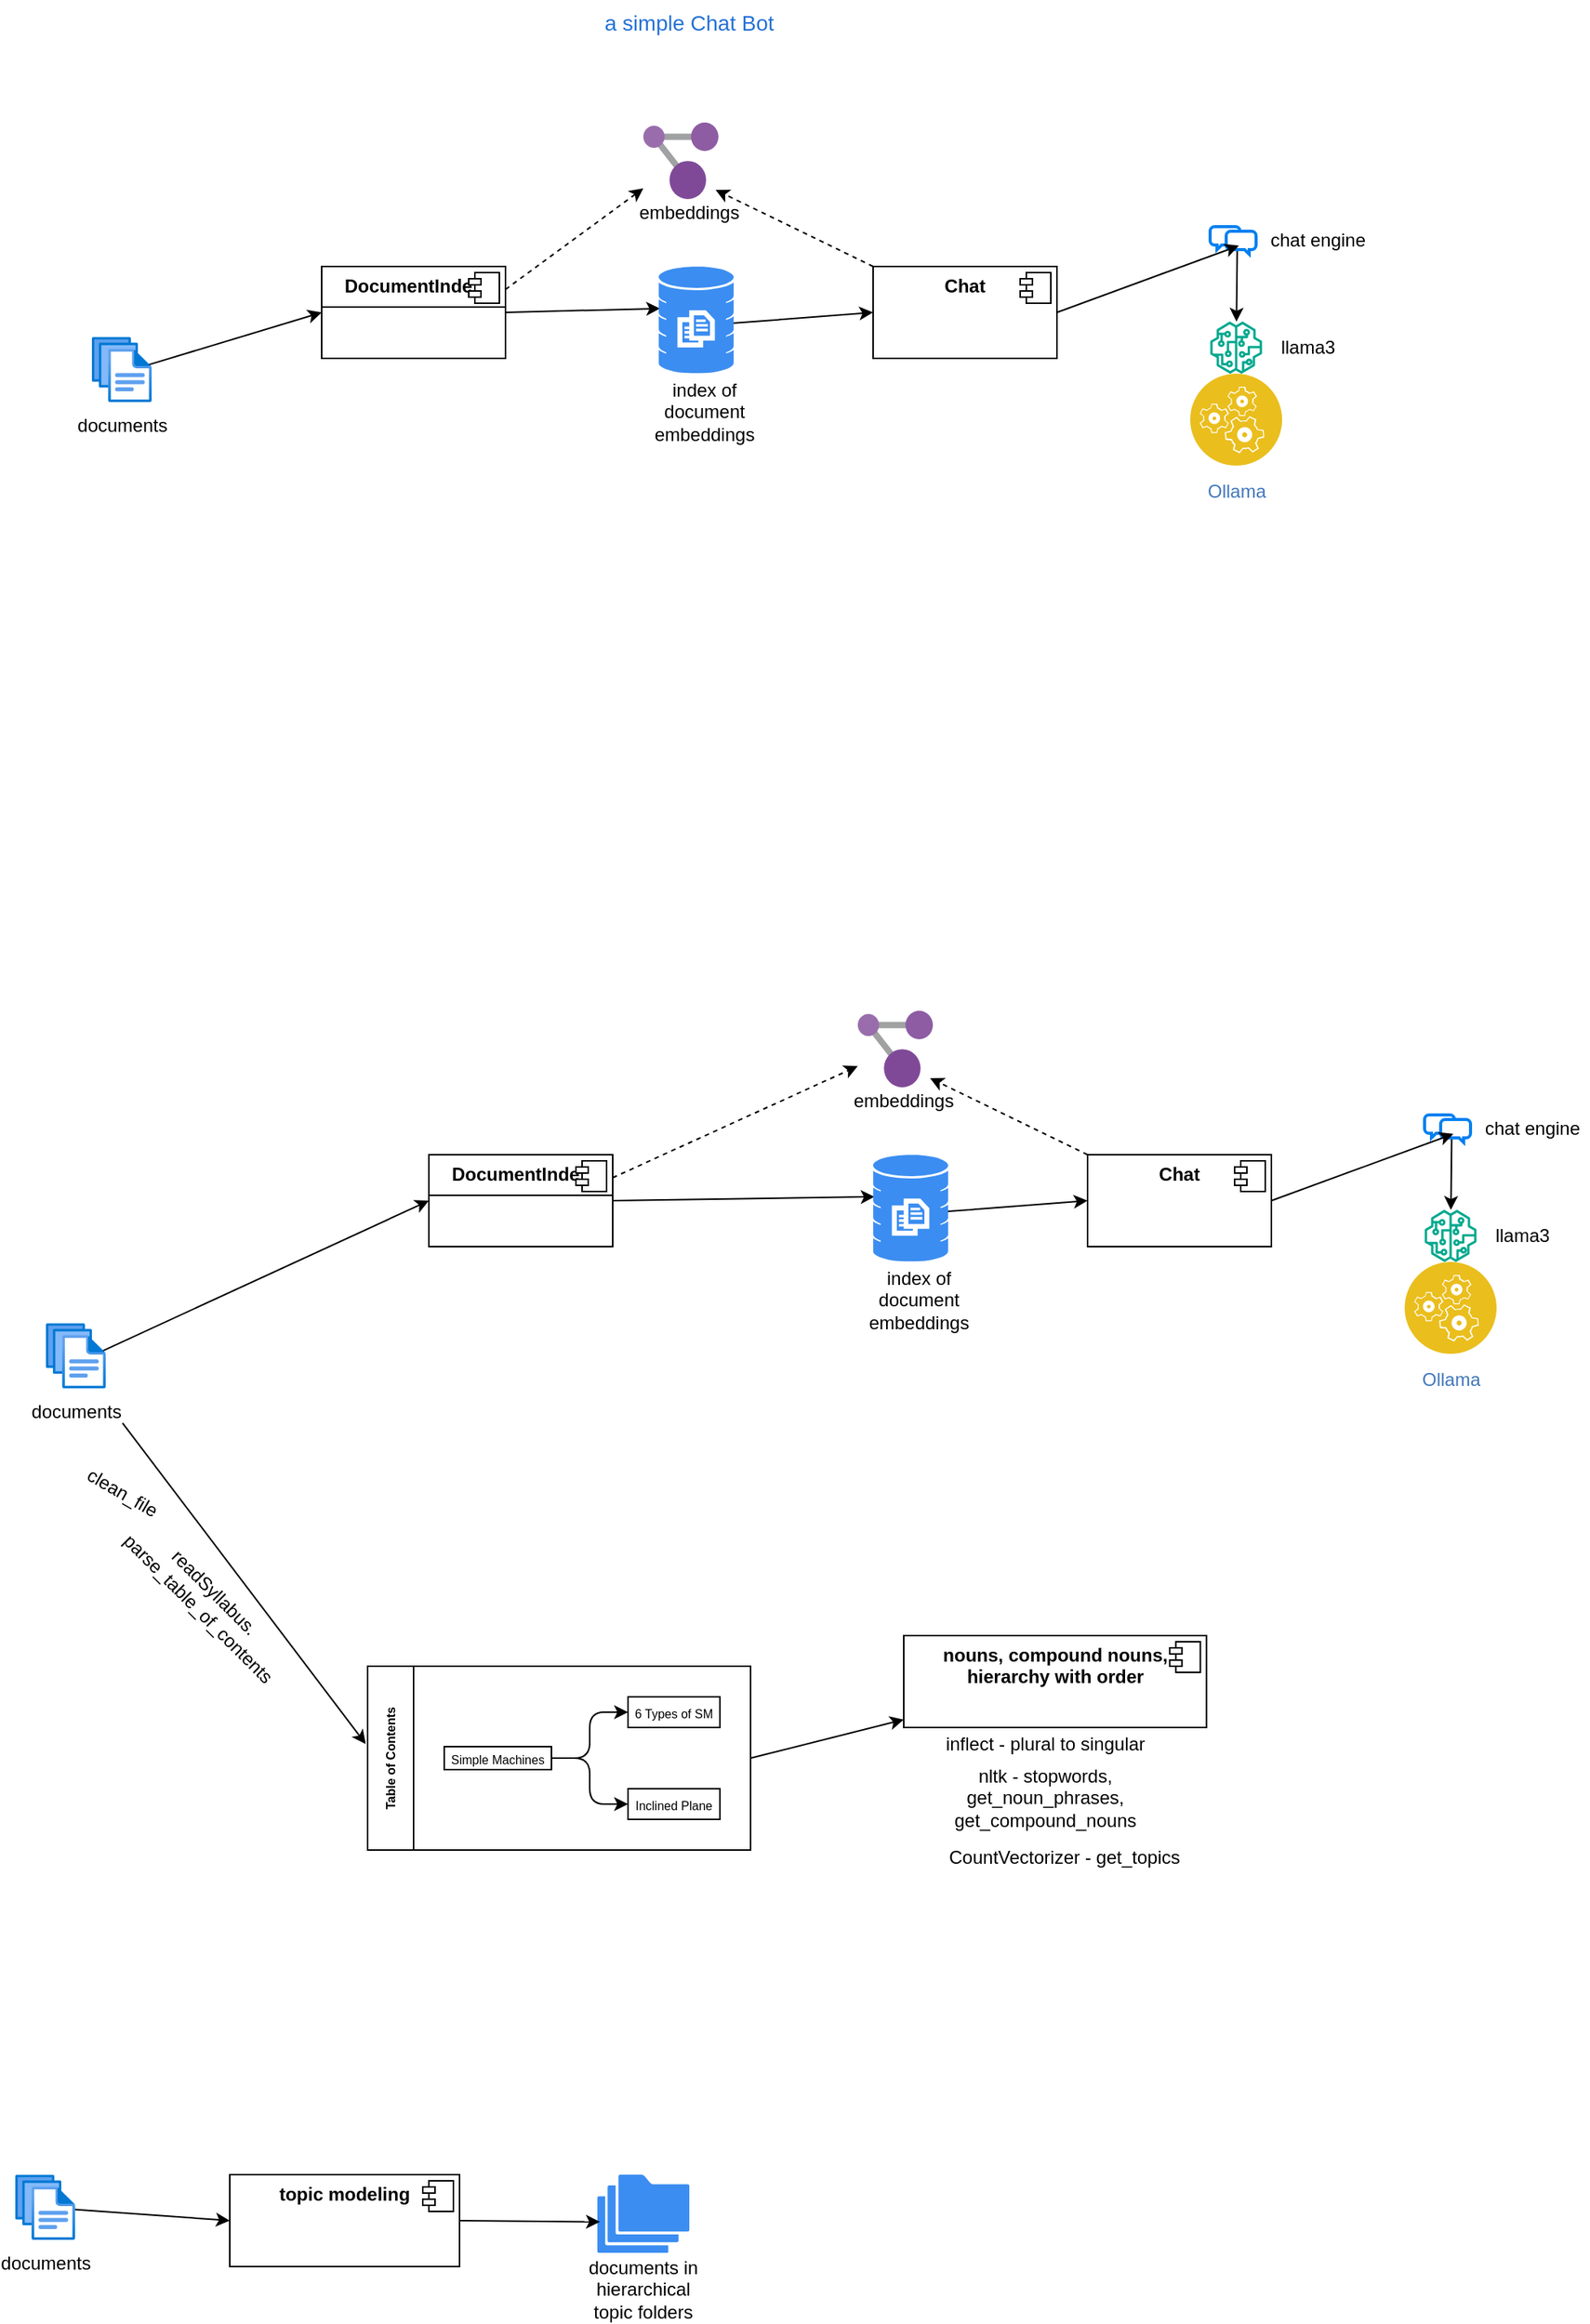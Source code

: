 <mxfile version="26.0.16">
  <diagram name="architecture" id="vfD3lr8TJ8JF09UrLSWe">
    <mxGraphModel dx="1434" dy="836" grid="1" gridSize="10" guides="1" tooltips="1" connect="1" arrows="1" fold="1" page="1" pageScale="1" pageWidth="1654" pageHeight="2336" math="0" shadow="0">
      <root>
        <mxCell id="0" />
        <mxCell id="1" parent="0" />
        <mxCell id="uKYGijWLlyskTUIZ84KK-27" value="" style="group" parent="1" vertex="1" connectable="0">
          <mxGeometry x="150" y="80" width="847" height="304" as="geometry" />
        </mxCell>
        <mxCell id="CMFroQrEn63EqGm07mEr-1" value="&lt;p style=&quot;margin:0px;margin-top:6px;text-align:center;&quot;&gt;&lt;b&gt;DocumentIndex&lt;/b&gt;&lt;/p&gt;&lt;hr size=&quot;1&quot; style=&quot;border-style:solid;&quot;&gt;&lt;p style=&quot;margin:0px;margin-left:8px;&quot;&gt;&lt;br&gt;&lt;/p&gt;" style="align=left;overflow=fill;html=1;dropTarget=0;whiteSpace=wrap;" parent="uKYGijWLlyskTUIZ84KK-27" vertex="1">
          <mxGeometry x="160" y="174" width="120" height="60" as="geometry" />
        </mxCell>
        <mxCell id="CMFroQrEn63EqGm07mEr-2" value="" style="shape=component;jettyWidth=8;jettyHeight=4;" parent="CMFroQrEn63EqGm07mEr-1" vertex="1">
          <mxGeometry x="1" width="20" height="20" relative="1" as="geometry">
            <mxPoint x="-24" y="4" as="offset" />
          </mxGeometry>
        </mxCell>
        <mxCell id="CMFroQrEn63EqGm07mEr-6" value="" style="endArrow=classic;html=1;rounded=0;entryX=0;entryY=0.5;entryDx=0;entryDy=0;exitX=0.938;exitY=0.429;exitDx=0;exitDy=0;exitPerimeter=0;" parent="uKYGijWLlyskTUIZ84KK-27" source="CMFroQrEn63EqGm07mEr-3" target="CMFroQrEn63EqGm07mEr-1" edge="1">
          <mxGeometry width="50" height="50" relative="1" as="geometry">
            <mxPoint y="260" as="sourcePoint" />
            <mxPoint x="50" y="210" as="targetPoint" />
          </mxGeometry>
        </mxCell>
        <mxCell id="CMFroQrEn63EqGm07mEr-7" value="" style="endArrow=classic;html=1;rounded=0;exitX=1;exitY=0.5;exitDx=0;exitDy=0;entryX=0.02;entryY=0.392;entryDx=0;entryDy=0;entryPerimeter=0;" parent="uKYGijWLlyskTUIZ84KK-27" source="CMFroQrEn63EqGm07mEr-1" target="CMFroQrEn63EqGm07mEr-4" edge="1">
          <mxGeometry width="50" height="50" relative="1" as="geometry">
            <mxPoint x="300" y="270" as="sourcePoint" />
            <mxPoint x="350" y="220" as="targetPoint" />
          </mxGeometry>
        </mxCell>
        <mxCell id="uKYGijWLlyskTUIZ84KK-5" value="" style="endArrow=classic;html=1;rounded=0;exitX=1;exitY=0.25;exitDx=0;exitDy=0;dashed=1;" parent="uKYGijWLlyskTUIZ84KK-27" source="CMFroQrEn63EqGm07mEr-1" target="uKYGijWLlyskTUIZ84KK-3" edge="1">
          <mxGeometry width="50" height="50" relative="1" as="geometry">
            <mxPoint x="320" y="70.004" as="sourcePoint" />
            <mxPoint x="230" y="136.03" as="targetPoint" />
          </mxGeometry>
        </mxCell>
        <mxCell id="uKYGijWLlyskTUIZ84KK-9" value="" style="endArrow=classic;html=1;rounded=0;entryX=0;entryY=0.5;entryDx=0;entryDy=0;exitX=0.955;exitY=0.531;exitDx=0;exitDy=0;exitPerimeter=0;" parent="uKYGijWLlyskTUIZ84KK-27" source="CMFroQrEn63EqGm07mEr-4" target="uKYGijWLlyskTUIZ84KK-22" edge="1">
          <mxGeometry width="50" height="50" relative="1" as="geometry">
            <mxPoint x="490" y="280" as="sourcePoint" />
            <mxPoint x="470" y="150" as="targetPoint" />
          </mxGeometry>
        </mxCell>
        <mxCell id="uKYGijWLlyskTUIZ84KK-12" value="" style="endArrow=classic;html=1;rounded=0;exitX=0.593;exitY=0.467;exitDx=0;exitDy=0;exitPerimeter=0;" parent="uKYGijWLlyskTUIZ84KK-27" source="uKYGijWLlyskTUIZ84KK-10" target="uKYGijWLlyskTUIZ84KK-7" edge="1">
          <mxGeometry width="50" height="50" relative="1" as="geometry">
            <mxPoint x="487" y="270" as="sourcePoint" />
            <mxPoint x="537" y="220" as="targetPoint" />
          </mxGeometry>
        </mxCell>
        <mxCell id="uKYGijWLlyskTUIZ84KK-15" value="" style="group" parent="uKYGijWLlyskTUIZ84KK-27" vertex="1" connectable="0">
          <mxGeometry x="727" y="210" width="107" height="94" as="geometry" />
        </mxCell>
        <mxCell id="uKYGijWLlyskTUIZ84KK-6" value="Ollama" style="image;aspect=fixed;perimeter=ellipsePerimeter;html=1;align=center;shadow=0;dashed=0;fontColor=#4277BB;labelBackgroundColor=default;fontSize=12;spacingTop=3;image=img/lib/ibm/applications/runtime_services.svg;" parent="uKYGijWLlyskTUIZ84KK-15" vertex="1">
          <mxGeometry y="34" width="60" height="60" as="geometry" />
        </mxCell>
        <mxCell id="uKYGijWLlyskTUIZ84KK-7" value="" style="sketch=0;outlineConnect=0;fontColor=#232F3E;gradientColor=none;fillColor=#01A88D;strokeColor=none;dashed=0;verticalLabelPosition=bottom;verticalAlign=top;align=center;html=1;fontSize=12;fontStyle=0;aspect=fixed;pointerEvents=1;shape=mxgraph.aws4.sagemaker_model;" parent="uKYGijWLlyskTUIZ84KK-15" vertex="1">
          <mxGeometry x="13" width="34" height="34" as="geometry" />
        </mxCell>
        <mxCell id="uKYGijWLlyskTUIZ84KK-8" value="llama3" style="text;html=1;align=center;verticalAlign=middle;whiteSpace=wrap;rounded=0;" parent="uKYGijWLlyskTUIZ84KK-15" vertex="1">
          <mxGeometry x="47" y="2" width="60" height="30" as="geometry" />
        </mxCell>
        <mxCell id="uKYGijWLlyskTUIZ84KK-16" value="" style="group" parent="uKYGijWLlyskTUIZ84KK-27" vertex="1" connectable="0">
          <mxGeometry x="740" y="142" width="107" height="30" as="geometry" />
        </mxCell>
        <mxCell id="uKYGijWLlyskTUIZ84KK-10" value="" style="html=1;verticalLabelPosition=bottom;align=center;labelBackgroundColor=#ffffff;verticalAlign=top;strokeWidth=2;strokeColor=#0080F0;shadow=0;dashed=0;shape=mxgraph.ios7.icons.chat;" parent="uKYGijWLlyskTUIZ84KK-16" vertex="1">
          <mxGeometry y="6" width="30" height="18" as="geometry" />
        </mxCell>
        <mxCell id="uKYGijWLlyskTUIZ84KK-11" value="chat engine" style="text;html=1;align=center;verticalAlign=middle;whiteSpace=wrap;rounded=0;" parent="uKYGijWLlyskTUIZ84KK-16" vertex="1">
          <mxGeometry x="34" width="73" height="30" as="geometry" />
        </mxCell>
        <mxCell id="uKYGijWLlyskTUIZ84KK-17" value="" style="group" parent="uKYGijWLlyskTUIZ84KK-27" vertex="1" connectable="0">
          <mxGeometry x="370" y="80" width="60" height="74" as="geometry" />
        </mxCell>
        <mxCell id="uKYGijWLlyskTUIZ84KK-3" value="" style="image;sketch=0;aspect=fixed;html=1;points=[];align=center;fontSize=12;image=img/lib/mscae/Resource_Graph_Explorer.svg;" parent="uKYGijWLlyskTUIZ84KK-17" vertex="1">
          <mxGeometry width="49" height="50" as="geometry" />
        </mxCell>
        <mxCell id="uKYGijWLlyskTUIZ84KK-4" value="embeddings" style="text;html=1;align=center;verticalAlign=middle;whiteSpace=wrap;rounded=0;" parent="uKYGijWLlyskTUIZ84KK-17" vertex="1">
          <mxGeometry y="44" width="60" height="30" as="geometry" />
        </mxCell>
        <mxCell id="uKYGijWLlyskTUIZ84KK-18" value="" style="group" parent="uKYGijWLlyskTUIZ84KK-27" vertex="1" connectable="0">
          <mxGeometry y="220" width="60" height="72.66" as="geometry" />
        </mxCell>
        <mxCell id="CMFroQrEn63EqGm07mEr-3" value="" style="image;aspect=fixed;html=1;points=[];align=center;fontSize=12;image=img/lib/azure2/general/Files.svg;" parent="uKYGijWLlyskTUIZ84KK-18" vertex="1">
          <mxGeometry x="10" width="39" height="42.66" as="geometry" />
        </mxCell>
        <mxCell id="uKYGijWLlyskTUIZ84KK-2" value="documents" style="text;html=1;align=center;verticalAlign=middle;whiteSpace=wrap;rounded=0;" parent="uKYGijWLlyskTUIZ84KK-18" vertex="1">
          <mxGeometry y="42.66" width="60" height="30" as="geometry" />
        </mxCell>
        <mxCell id="uKYGijWLlyskTUIZ84KK-19" value="" style="group" parent="uKYGijWLlyskTUIZ84KK-27" vertex="1" connectable="0">
          <mxGeometry x="380" y="174" width="60" height="110" as="geometry" />
        </mxCell>
        <mxCell id="CMFroQrEn63EqGm07mEr-4" value="" style="sketch=0;html=1;aspect=fixed;strokeColor=none;shadow=0;fillColor=#3B8DF1;verticalAlign=top;labelPosition=center;verticalLabelPosition=bottom;shape=mxgraph.gcp2.database_3" parent="uKYGijWLlyskTUIZ84KK-19" vertex="1">
          <mxGeometry width="49" height="70" as="geometry" />
        </mxCell>
        <mxCell id="uKYGijWLlyskTUIZ84KK-1" value="index of document embeddings" style="text;html=1;align=center;verticalAlign=middle;whiteSpace=wrap;rounded=0;" parent="uKYGijWLlyskTUIZ84KK-19" vertex="1">
          <mxGeometry y="80" width="60" height="30" as="geometry" />
        </mxCell>
        <mxCell id="uKYGijWLlyskTUIZ84KK-21" value="&lt;font style=&quot;color: light-dark(rgb(36, 113, 214), rgb(237, 237, 237)); font-size: 14px;&quot;&gt;a simple Chat Bot&lt;/font&gt;" style="text;html=1;align=center;verticalAlign=middle;whiteSpace=wrap;rounded=0;" parent="uKYGijWLlyskTUIZ84KK-27" vertex="1">
          <mxGeometry x="335" width="130" height="30" as="geometry" />
        </mxCell>
        <mxCell id="uKYGijWLlyskTUIZ84KK-22" value="&lt;p style=&quot;margin:0px;margin-top:6px;text-align:center;&quot;&gt;&lt;b&gt;Chat&lt;/b&gt;&lt;/p&gt;" style="align=left;overflow=fill;html=1;dropTarget=0;whiteSpace=wrap;" parent="uKYGijWLlyskTUIZ84KK-27" vertex="1">
          <mxGeometry x="520" y="174" width="120" height="60" as="geometry" />
        </mxCell>
        <mxCell id="uKYGijWLlyskTUIZ84KK-23" value="" style="shape=component;jettyWidth=8;jettyHeight=4;" parent="uKYGijWLlyskTUIZ84KK-22" vertex="1">
          <mxGeometry x="1" width="20" height="20" relative="1" as="geometry">
            <mxPoint x="-24" y="4" as="offset" />
          </mxGeometry>
        </mxCell>
        <mxCell id="uKYGijWLlyskTUIZ84KK-24" value="" style="endArrow=classic;html=1;rounded=0;exitX=1;exitY=0.5;exitDx=0;exitDy=0;entryX=0.627;entryY=0.689;entryDx=0;entryDy=0;entryPerimeter=0;" parent="uKYGijWLlyskTUIZ84KK-27" source="uKYGijWLlyskTUIZ84KK-22" target="uKYGijWLlyskTUIZ84KK-10" edge="1">
          <mxGeometry width="50" height="50" relative="1" as="geometry">
            <mxPoint x="450" y="250" as="sourcePoint" />
            <mxPoint x="500" y="200" as="targetPoint" />
          </mxGeometry>
        </mxCell>
        <mxCell id="uKYGijWLlyskTUIZ84KK-26" value="" style="endArrow=classic;html=1;rounded=0;exitX=0;exitY=0;exitDx=0;exitDy=0;entryX=0.963;entryY=0.88;entryDx=0;entryDy=0;entryPerimeter=0;dashed=1;" parent="uKYGijWLlyskTUIZ84KK-27" source="uKYGijWLlyskTUIZ84KK-22" target="uKYGijWLlyskTUIZ84KK-3" edge="1">
          <mxGeometry width="50" height="50" relative="1" as="geometry">
            <mxPoint x="420" y="280" as="sourcePoint" />
            <mxPoint x="470" y="230" as="targetPoint" />
          </mxGeometry>
        </mxCell>
        <mxCell id="uKYGijWLlyskTUIZ84KK-29" value="&lt;p style=&quot;margin:0px;margin-top:6px;text-align:center;&quot;&gt;&lt;b&gt;DocumentIndex&lt;/b&gt;&lt;/p&gt;&lt;hr size=&quot;1&quot; style=&quot;border-style:solid;&quot;&gt;&lt;p style=&quot;margin:0px;margin-left:8px;&quot;&gt;&lt;br&gt;&lt;/p&gt;" style="align=left;overflow=fill;html=1;dropTarget=0;whiteSpace=wrap;" parent="1" vertex="1">
          <mxGeometry x="380" y="834" width="120" height="60" as="geometry" />
        </mxCell>
        <mxCell id="uKYGijWLlyskTUIZ84KK-30" value="" style="shape=component;jettyWidth=8;jettyHeight=4;" parent="uKYGijWLlyskTUIZ84KK-29" vertex="1">
          <mxGeometry x="1" width="20" height="20" relative="1" as="geometry">
            <mxPoint x="-24" y="4" as="offset" />
          </mxGeometry>
        </mxCell>
        <mxCell id="uKYGijWLlyskTUIZ84KK-31" value="" style="endArrow=classic;html=1;rounded=0;entryX=0;entryY=0.5;entryDx=0;entryDy=0;exitX=0.938;exitY=0.429;exitDx=0;exitDy=0;exitPerimeter=0;" parent="1" source="uKYGijWLlyskTUIZ84KK-47" target="uKYGijWLlyskTUIZ84KK-29" edge="1">
          <mxGeometry width="50" height="50" relative="1" as="geometry">
            <mxPoint x="290" y="920" as="sourcePoint" />
            <mxPoint x="340" y="870" as="targetPoint" />
          </mxGeometry>
        </mxCell>
        <mxCell id="uKYGijWLlyskTUIZ84KK-32" value="" style="endArrow=classic;html=1;rounded=0;exitX=1;exitY=0.5;exitDx=0;exitDy=0;entryX=0.02;entryY=0.392;entryDx=0;entryDy=0;entryPerimeter=0;" parent="1" source="uKYGijWLlyskTUIZ84KK-29" target="uKYGijWLlyskTUIZ84KK-50" edge="1">
          <mxGeometry width="50" height="50" relative="1" as="geometry">
            <mxPoint x="590" y="930" as="sourcePoint" />
            <mxPoint x="640" y="880" as="targetPoint" />
          </mxGeometry>
        </mxCell>
        <mxCell id="uKYGijWLlyskTUIZ84KK-33" value="" style="endArrow=classic;html=1;rounded=0;exitX=1;exitY=0.25;exitDx=0;exitDy=0;dashed=1;" parent="1" source="uKYGijWLlyskTUIZ84KK-29" target="uKYGijWLlyskTUIZ84KK-44" edge="1">
          <mxGeometry width="50" height="50" relative="1" as="geometry">
            <mxPoint x="610" y="730.004" as="sourcePoint" />
            <mxPoint x="520" y="796.03" as="targetPoint" />
          </mxGeometry>
        </mxCell>
        <mxCell id="uKYGijWLlyskTUIZ84KK-34" value="" style="endArrow=classic;html=1;rounded=0;entryX=0;entryY=0.5;entryDx=0;entryDy=0;exitX=0.955;exitY=0.531;exitDx=0;exitDy=0;exitPerimeter=0;" parent="1" source="uKYGijWLlyskTUIZ84KK-50" target="uKYGijWLlyskTUIZ84KK-53" edge="1">
          <mxGeometry width="50" height="50" relative="1" as="geometry">
            <mxPoint x="780" y="940" as="sourcePoint" />
            <mxPoint x="760" y="810" as="targetPoint" />
          </mxGeometry>
        </mxCell>
        <mxCell id="uKYGijWLlyskTUIZ84KK-35" value="" style="endArrow=classic;html=1;rounded=0;exitX=0.593;exitY=0.467;exitDx=0;exitDy=0;exitPerimeter=0;" parent="1" source="uKYGijWLlyskTUIZ84KK-41" target="uKYGijWLlyskTUIZ84KK-38" edge="1">
          <mxGeometry width="50" height="50" relative="1" as="geometry">
            <mxPoint x="777" y="930" as="sourcePoint" />
            <mxPoint x="827" y="880" as="targetPoint" />
          </mxGeometry>
        </mxCell>
        <mxCell id="uKYGijWLlyskTUIZ84KK-36" value="" style="group" parent="1" vertex="1" connectable="0">
          <mxGeometry x="1017" y="870" width="107" height="94" as="geometry" />
        </mxCell>
        <mxCell id="uKYGijWLlyskTUIZ84KK-37" value="Ollama" style="image;aspect=fixed;perimeter=ellipsePerimeter;html=1;align=center;shadow=0;dashed=0;fontColor=#4277BB;labelBackgroundColor=default;fontSize=12;spacingTop=3;image=img/lib/ibm/applications/runtime_services.svg;" parent="uKYGijWLlyskTUIZ84KK-36" vertex="1">
          <mxGeometry y="34" width="60" height="60" as="geometry" />
        </mxCell>
        <mxCell id="uKYGijWLlyskTUIZ84KK-38" value="" style="sketch=0;outlineConnect=0;fontColor=#232F3E;gradientColor=none;fillColor=#01A88D;strokeColor=none;dashed=0;verticalLabelPosition=bottom;verticalAlign=top;align=center;html=1;fontSize=12;fontStyle=0;aspect=fixed;pointerEvents=1;shape=mxgraph.aws4.sagemaker_model;" parent="uKYGijWLlyskTUIZ84KK-36" vertex="1">
          <mxGeometry x="13" width="34" height="34" as="geometry" />
        </mxCell>
        <mxCell id="uKYGijWLlyskTUIZ84KK-39" value="llama3" style="text;html=1;align=center;verticalAlign=middle;whiteSpace=wrap;rounded=0;" parent="uKYGijWLlyskTUIZ84KK-36" vertex="1">
          <mxGeometry x="47" y="2" width="60" height="30" as="geometry" />
        </mxCell>
        <mxCell id="uKYGijWLlyskTUIZ84KK-40" value="" style="group" parent="1" vertex="1" connectable="0">
          <mxGeometry x="1030" y="802" width="107" height="30" as="geometry" />
        </mxCell>
        <mxCell id="uKYGijWLlyskTUIZ84KK-41" value="" style="html=1;verticalLabelPosition=bottom;align=center;labelBackgroundColor=#ffffff;verticalAlign=top;strokeWidth=2;strokeColor=#0080F0;shadow=0;dashed=0;shape=mxgraph.ios7.icons.chat;" parent="uKYGijWLlyskTUIZ84KK-40" vertex="1">
          <mxGeometry y="6" width="30" height="18" as="geometry" />
        </mxCell>
        <mxCell id="uKYGijWLlyskTUIZ84KK-42" value="chat engine" style="text;html=1;align=center;verticalAlign=middle;whiteSpace=wrap;rounded=0;" parent="uKYGijWLlyskTUIZ84KK-40" vertex="1">
          <mxGeometry x="34" width="73" height="30" as="geometry" />
        </mxCell>
        <mxCell id="uKYGijWLlyskTUIZ84KK-43" value="" style="group" parent="1" vertex="1" connectable="0">
          <mxGeometry x="660" y="740" width="60" height="74" as="geometry" />
        </mxCell>
        <mxCell id="uKYGijWLlyskTUIZ84KK-44" value="" style="image;sketch=0;aspect=fixed;html=1;points=[];align=center;fontSize=12;image=img/lib/mscae/Resource_Graph_Explorer.svg;" parent="uKYGijWLlyskTUIZ84KK-43" vertex="1">
          <mxGeometry width="49" height="50" as="geometry" />
        </mxCell>
        <mxCell id="uKYGijWLlyskTUIZ84KK-45" value="embeddings" style="text;html=1;align=center;verticalAlign=middle;whiteSpace=wrap;rounded=0;" parent="uKYGijWLlyskTUIZ84KK-43" vertex="1">
          <mxGeometry y="44" width="60" height="30" as="geometry" />
        </mxCell>
        <mxCell id="uKYGijWLlyskTUIZ84KK-46" value="" style="group" parent="1" vertex="1" connectable="0">
          <mxGeometry x="120" y="944" width="60" height="72.66" as="geometry" />
        </mxCell>
        <mxCell id="uKYGijWLlyskTUIZ84KK-47" value="" style="image;aspect=fixed;html=1;points=[];align=center;fontSize=12;image=img/lib/azure2/general/Files.svg;" parent="uKYGijWLlyskTUIZ84KK-46" vertex="1">
          <mxGeometry x="10" width="39" height="42.66" as="geometry" />
        </mxCell>
        <mxCell id="uKYGijWLlyskTUIZ84KK-48" value="documents" style="text;html=1;align=center;verticalAlign=middle;whiteSpace=wrap;rounded=0;" parent="uKYGijWLlyskTUIZ84KK-46" vertex="1">
          <mxGeometry y="42.66" width="60" height="30" as="geometry" />
        </mxCell>
        <mxCell id="uKYGijWLlyskTUIZ84KK-49" value="" style="group" parent="1" vertex="1" connectable="0">
          <mxGeometry x="670" y="834" width="60" height="110" as="geometry" />
        </mxCell>
        <mxCell id="uKYGijWLlyskTUIZ84KK-50" value="" style="sketch=0;html=1;aspect=fixed;strokeColor=none;shadow=0;fillColor=#3B8DF1;verticalAlign=top;labelPosition=center;verticalLabelPosition=bottom;shape=mxgraph.gcp2.database_3" parent="uKYGijWLlyskTUIZ84KK-49" vertex="1">
          <mxGeometry width="49" height="70" as="geometry" />
        </mxCell>
        <mxCell id="uKYGijWLlyskTUIZ84KK-51" value="index of document embeddings" style="text;html=1;align=center;verticalAlign=middle;whiteSpace=wrap;rounded=0;" parent="uKYGijWLlyskTUIZ84KK-49" vertex="1">
          <mxGeometry y="80" width="60" height="30" as="geometry" />
        </mxCell>
        <mxCell id="uKYGijWLlyskTUIZ84KK-53" value="&lt;p style=&quot;margin:0px;margin-top:6px;text-align:center;&quot;&gt;&lt;b&gt;Chat&lt;/b&gt;&lt;/p&gt;" style="align=left;overflow=fill;html=1;dropTarget=0;whiteSpace=wrap;" parent="1" vertex="1">
          <mxGeometry x="810" y="834" width="120" height="60" as="geometry" />
        </mxCell>
        <mxCell id="uKYGijWLlyskTUIZ84KK-54" value="" style="shape=component;jettyWidth=8;jettyHeight=4;" parent="uKYGijWLlyskTUIZ84KK-53" vertex="1">
          <mxGeometry x="1" width="20" height="20" relative="1" as="geometry">
            <mxPoint x="-24" y="4" as="offset" />
          </mxGeometry>
        </mxCell>
        <mxCell id="uKYGijWLlyskTUIZ84KK-55" value="" style="endArrow=classic;html=1;rounded=0;exitX=1;exitY=0.5;exitDx=0;exitDy=0;entryX=0.627;entryY=0.689;entryDx=0;entryDy=0;entryPerimeter=0;" parent="1" source="uKYGijWLlyskTUIZ84KK-53" target="uKYGijWLlyskTUIZ84KK-41" edge="1">
          <mxGeometry width="50" height="50" relative="1" as="geometry">
            <mxPoint x="740" y="910" as="sourcePoint" />
            <mxPoint x="790" y="860" as="targetPoint" />
          </mxGeometry>
        </mxCell>
        <mxCell id="uKYGijWLlyskTUIZ84KK-56" value="" style="endArrow=classic;html=1;rounded=0;exitX=0;exitY=0;exitDx=0;exitDy=0;entryX=0.963;entryY=0.88;entryDx=0;entryDy=0;entryPerimeter=0;dashed=1;" parent="1" source="uKYGijWLlyskTUIZ84KK-53" target="uKYGijWLlyskTUIZ84KK-44" edge="1">
          <mxGeometry width="50" height="50" relative="1" as="geometry">
            <mxPoint x="710" y="940" as="sourcePoint" />
            <mxPoint x="760" y="890" as="targetPoint" />
          </mxGeometry>
        </mxCell>
        <mxCell id="uKYGijWLlyskTUIZ84KK-66" value="Table of Contents" style="swimlane;startSize=30;horizontal=0;childLayout=treeLayout;horizontalTree=1;sortEdges=1;resizable=0;containerType=tree;fontSize=8;" parent="1" vertex="1">
          <mxGeometry x="340" y="1168" width="250" height="120" as="geometry" />
        </mxCell>
        <mxCell id="uKYGijWLlyskTUIZ84KK-67" value="&lt;font style=&quot;font-size: 8px;&quot;&gt;Simple Machines&lt;/font&gt;" style="whiteSpace=wrap;html=1;" parent="uKYGijWLlyskTUIZ84KK-66" vertex="1">
          <mxGeometry x="50" y="52.5" width="70" height="15" as="geometry" />
        </mxCell>
        <mxCell id="uKYGijWLlyskTUIZ84KK-68" value="&lt;font style=&quot;font-size: 8px;&quot;&gt;6 Types of SM&lt;/font&gt;" style="whiteSpace=wrap;html=1;" parent="uKYGijWLlyskTUIZ84KK-66" vertex="1">
          <mxGeometry x="170" y="20" width="60" height="20" as="geometry" />
        </mxCell>
        <mxCell id="uKYGijWLlyskTUIZ84KK-69" value="" style="edgeStyle=elbowEdgeStyle;elbow=horizontal;html=1;rounded=1;curved=0;sourcePerimeterSpacing=0;targetPerimeterSpacing=0;startSize=6;endSize=6;" parent="uKYGijWLlyskTUIZ84KK-66" source="uKYGijWLlyskTUIZ84KK-67" target="uKYGijWLlyskTUIZ84KK-68" edge="1">
          <mxGeometry relative="1" as="geometry" />
        </mxCell>
        <mxCell id="uKYGijWLlyskTUIZ84KK-70" value="&lt;font style=&quot;font-size: 8px;&quot;&gt;Inclined Plane&lt;/font&gt;" style="whiteSpace=wrap;html=1;" parent="uKYGijWLlyskTUIZ84KK-66" vertex="1">
          <mxGeometry x="170" y="80" width="60" height="20" as="geometry" />
        </mxCell>
        <mxCell id="uKYGijWLlyskTUIZ84KK-71" value="" style="edgeStyle=elbowEdgeStyle;elbow=horizontal;html=1;rounded=1;curved=0;sourcePerimeterSpacing=0;targetPerimeterSpacing=0;startSize=6;endSize=6;" parent="uKYGijWLlyskTUIZ84KK-66" source="uKYGijWLlyskTUIZ84KK-67" target="uKYGijWLlyskTUIZ84KK-70" edge="1">
          <mxGeometry relative="1" as="geometry" />
        </mxCell>
        <mxCell id="uKYGijWLlyskTUIZ84KK-75" value="" style="endArrow=classic;html=1;rounded=0;exitX=1;exitY=0.75;exitDx=0;exitDy=0;entryX=-0.005;entryY=0.423;entryDx=0;entryDy=0;entryPerimeter=0;" parent="1" source="uKYGijWLlyskTUIZ84KK-48" target="uKYGijWLlyskTUIZ84KK-66" edge="1">
          <mxGeometry width="50" height="50" relative="1" as="geometry">
            <mxPoint x="430" y="1130" as="sourcePoint" />
            <mxPoint x="480" y="1080" as="targetPoint" />
          </mxGeometry>
        </mxCell>
        <mxCell id="uKYGijWLlyskTUIZ84KK-81" value="readSyllabus.&lt;div&gt;parse_table_of_contents&lt;/div&gt;" style="text;html=1;align=center;verticalAlign=middle;whiteSpace=wrap;rounded=0;rotation=45;" parent="1" vertex="1">
          <mxGeometry x="150" y="1110" width="170" height="30" as="geometry" />
        </mxCell>
        <mxCell id="uKYGijWLlyskTUIZ84KK-83" value="" style="endArrow=classic;html=1;rounded=0;exitX=1;exitY=0.5;exitDx=0;exitDy=0;" parent="1" source="uKYGijWLlyskTUIZ84KK-66" target="uKYGijWLlyskTUIZ84KK-79" edge="1">
          <mxGeometry width="50" height="50" relative="1" as="geometry">
            <mxPoint x="600" y="1130" as="sourcePoint" />
            <mxPoint x="650" y="1080" as="targetPoint" />
          </mxGeometry>
        </mxCell>
        <mxCell id="uKYGijWLlyskTUIZ84KK-87" value="clean_file" style="text;html=1;align=center;verticalAlign=middle;whiteSpace=wrap;rounded=0;rotation=30;" parent="1" vertex="1">
          <mxGeometry x="150" y="1040" width="60" height="30" as="geometry" />
        </mxCell>
        <mxCell id="uKYGijWLlyskTUIZ84KK-89" value="" style="group" parent="1" vertex="1" connectable="0">
          <mxGeometry x="690" y="1148" width="210" height="160" as="geometry" />
        </mxCell>
        <mxCell id="uKYGijWLlyskTUIZ84KK-79" value="&lt;p style=&quot;margin:0px;margin-top:6px;text-align:center;&quot;&gt;&lt;b&gt;nouns, compound nouns, hierarchy with order&lt;/b&gt;&lt;/p&gt;" style="align=left;overflow=fill;html=1;dropTarget=0;whiteSpace=wrap;" parent="uKYGijWLlyskTUIZ84KK-89" vertex="1">
          <mxGeometry width="197.647" height="60" as="geometry" />
        </mxCell>
        <mxCell id="uKYGijWLlyskTUIZ84KK-80" value="" style="shape=component;jettyWidth=8;jettyHeight=4;" parent="uKYGijWLlyskTUIZ84KK-79" vertex="1">
          <mxGeometry x="1" width="20" height="20" relative="1" as="geometry">
            <mxPoint x="-24" y="4" as="offset" />
          </mxGeometry>
        </mxCell>
        <mxCell id="uKYGijWLlyskTUIZ84KK-88" value="" style="group" parent="uKYGijWLlyskTUIZ84KK-89" vertex="1" connectable="0">
          <mxGeometry y="56" width="210.0" height="104" as="geometry" />
        </mxCell>
        <mxCell id="uKYGijWLlyskTUIZ84KK-84" value="inflect - plural to singular" style="text;html=1;align=center;verticalAlign=middle;whiteSpace=wrap;rounded=0;" parent="uKYGijWLlyskTUIZ84KK-88" vertex="1">
          <mxGeometry width="185.294" height="30" as="geometry" />
        </mxCell>
        <mxCell id="uKYGijWLlyskTUIZ84KK-85" value="nltk - stopwords, get_noun_phrases, get_compound_nouns" style="text;html=1;align=center;verticalAlign=middle;whiteSpace=wrap;rounded=0;" parent="uKYGijWLlyskTUIZ84KK-88" vertex="1">
          <mxGeometry y="35" width="185.294" height="30" as="geometry" />
        </mxCell>
        <mxCell id="uKYGijWLlyskTUIZ84KK-86" value="CountVectorizer - get_topics" style="text;html=1;align=center;verticalAlign=middle;whiteSpace=wrap;rounded=0;" parent="uKYGijWLlyskTUIZ84KK-88" vertex="1">
          <mxGeometry y="74" width="210.0" height="30" as="geometry" />
        </mxCell>
        <mxCell id="uKYGijWLlyskTUIZ84KK-102" value="" style="group" parent="1" vertex="1" connectable="0">
          <mxGeometry x="100" y="1500" width="458" height="90" as="geometry" />
        </mxCell>
        <mxCell id="uKYGijWLlyskTUIZ84KK-90" value="" style="group" parent="uKYGijWLlyskTUIZ84KK-102" vertex="1" connectable="0">
          <mxGeometry width="60" height="72.66" as="geometry" />
        </mxCell>
        <mxCell id="uKYGijWLlyskTUIZ84KK-91" value="" style="image;aspect=fixed;html=1;points=[];align=center;fontSize=12;image=img/lib/azure2/general/Files.svg;" parent="uKYGijWLlyskTUIZ84KK-90" vertex="1">
          <mxGeometry x="10" width="39" height="42.66" as="geometry" />
        </mxCell>
        <mxCell id="uKYGijWLlyskTUIZ84KK-92" value="documents" style="text;html=1;align=center;verticalAlign=middle;whiteSpace=wrap;rounded=0;" parent="uKYGijWLlyskTUIZ84KK-90" vertex="1">
          <mxGeometry y="42.66" width="60" height="30" as="geometry" />
        </mxCell>
        <mxCell id="uKYGijWLlyskTUIZ84KK-95" value="&lt;p style=&quot;margin:0px;margin-top:6px;text-align:center;&quot;&gt;&lt;b&gt;topic modeling&lt;/b&gt;&lt;/p&gt;" style="align=left;overflow=fill;html=1;dropTarget=0;whiteSpace=wrap;" parent="uKYGijWLlyskTUIZ84KK-102" vertex="1">
          <mxGeometry x="150" width="150" height="60" as="geometry" />
        </mxCell>
        <mxCell id="uKYGijWLlyskTUIZ84KK-96" value="" style="shape=component;jettyWidth=8;jettyHeight=4;" parent="uKYGijWLlyskTUIZ84KK-95" vertex="1">
          <mxGeometry x="1" width="20" height="20" relative="1" as="geometry">
            <mxPoint x="-24" y="4" as="offset" />
          </mxGeometry>
        </mxCell>
        <mxCell id="uKYGijWLlyskTUIZ84KK-99" value="" style="group" parent="uKYGijWLlyskTUIZ84KK-102" vertex="1" connectable="0">
          <mxGeometry x="382" width="76" height="90" as="geometry" />
        </mxCell>
        <mxCell id="uKYGijWLlyskTUIZ84KK-97" value="" style="sketch=0;html=1;aspect=fixed;strokeColor=none;shadow=0;fillColor=#3B8DF1;verticalAlign=top;labelPosition=center;verticalLabelPosition=bottom;shape=mxgraph.gcp2.folders" parent="uKYGijWLlyskTUIZ84KK-99" vertex="1">
          <mxGeometry x="8" width="60" height="51" as="geometry" />
        </mxCell>
        <mxCell id="uKYGijWLlyskTUIZ84KK-98" value="documents in hierarchical topic folders" style="text;html=1;align=center;verticalAlign=middle;whiteSpace=wrap;rounded=0;" parent="uKYGijWLlyskTUIZ84KK-99" vertex="1">
          <mxGeometry y="60" width="76" height="30" as="geometry" />
        </mxCell>
        <mxCell id="uKYGijWLlyskTUIZ84KK-100" value="" style="endArrow=classic;html=1;rounded=0;entryX=0;entryY=0.5;entryDx=0;entryDy=0;" parent="uKYGijWLlyskTUIZ84KK-102" source="uKYGijWLlyskTUIZ84KK-91" target="uKYGijWLlyskTUIZ84KK-95" edge="1">
          <mxGeometry width="50" height="50" relative="1" as="geometry">
            <mxPoint x="70" y="110" as="sourcePoint" />
            <mxPoint x="120" y="60" as="targetPoint" />
          </mxGeometry>
        </mxCell>
        <mxCell id="uKYGijWLlyskTUIZ84KK-101" value="" style="endArrow=classic;html=1;rounded=0;exitX=1;exitY=0.5;exitDx=0;exitDy=0;entryX=0.027;entryY=0.604;entryDx=0;entryDy=0;entryPerimeter=0;" parent="uKYGijWLlyskTUIZ84KK-102" source="uKYGijWLlyskTUIZ84KK-95" target="uKYGijWLlyskTUIZ84KK-97" edge="1">
          <mxGeometry width="50" height="50" relative="1" as="geometry">
            <mxPoint x="310" y="-10" as="sourcePoint" />
            <mxPoint x="360" y="-60" as="targetPoint" />
          </mxGeometry>
        </mxCell>
      </root>
    </mxGraphModel>
  </diagram>
</mxfile>
